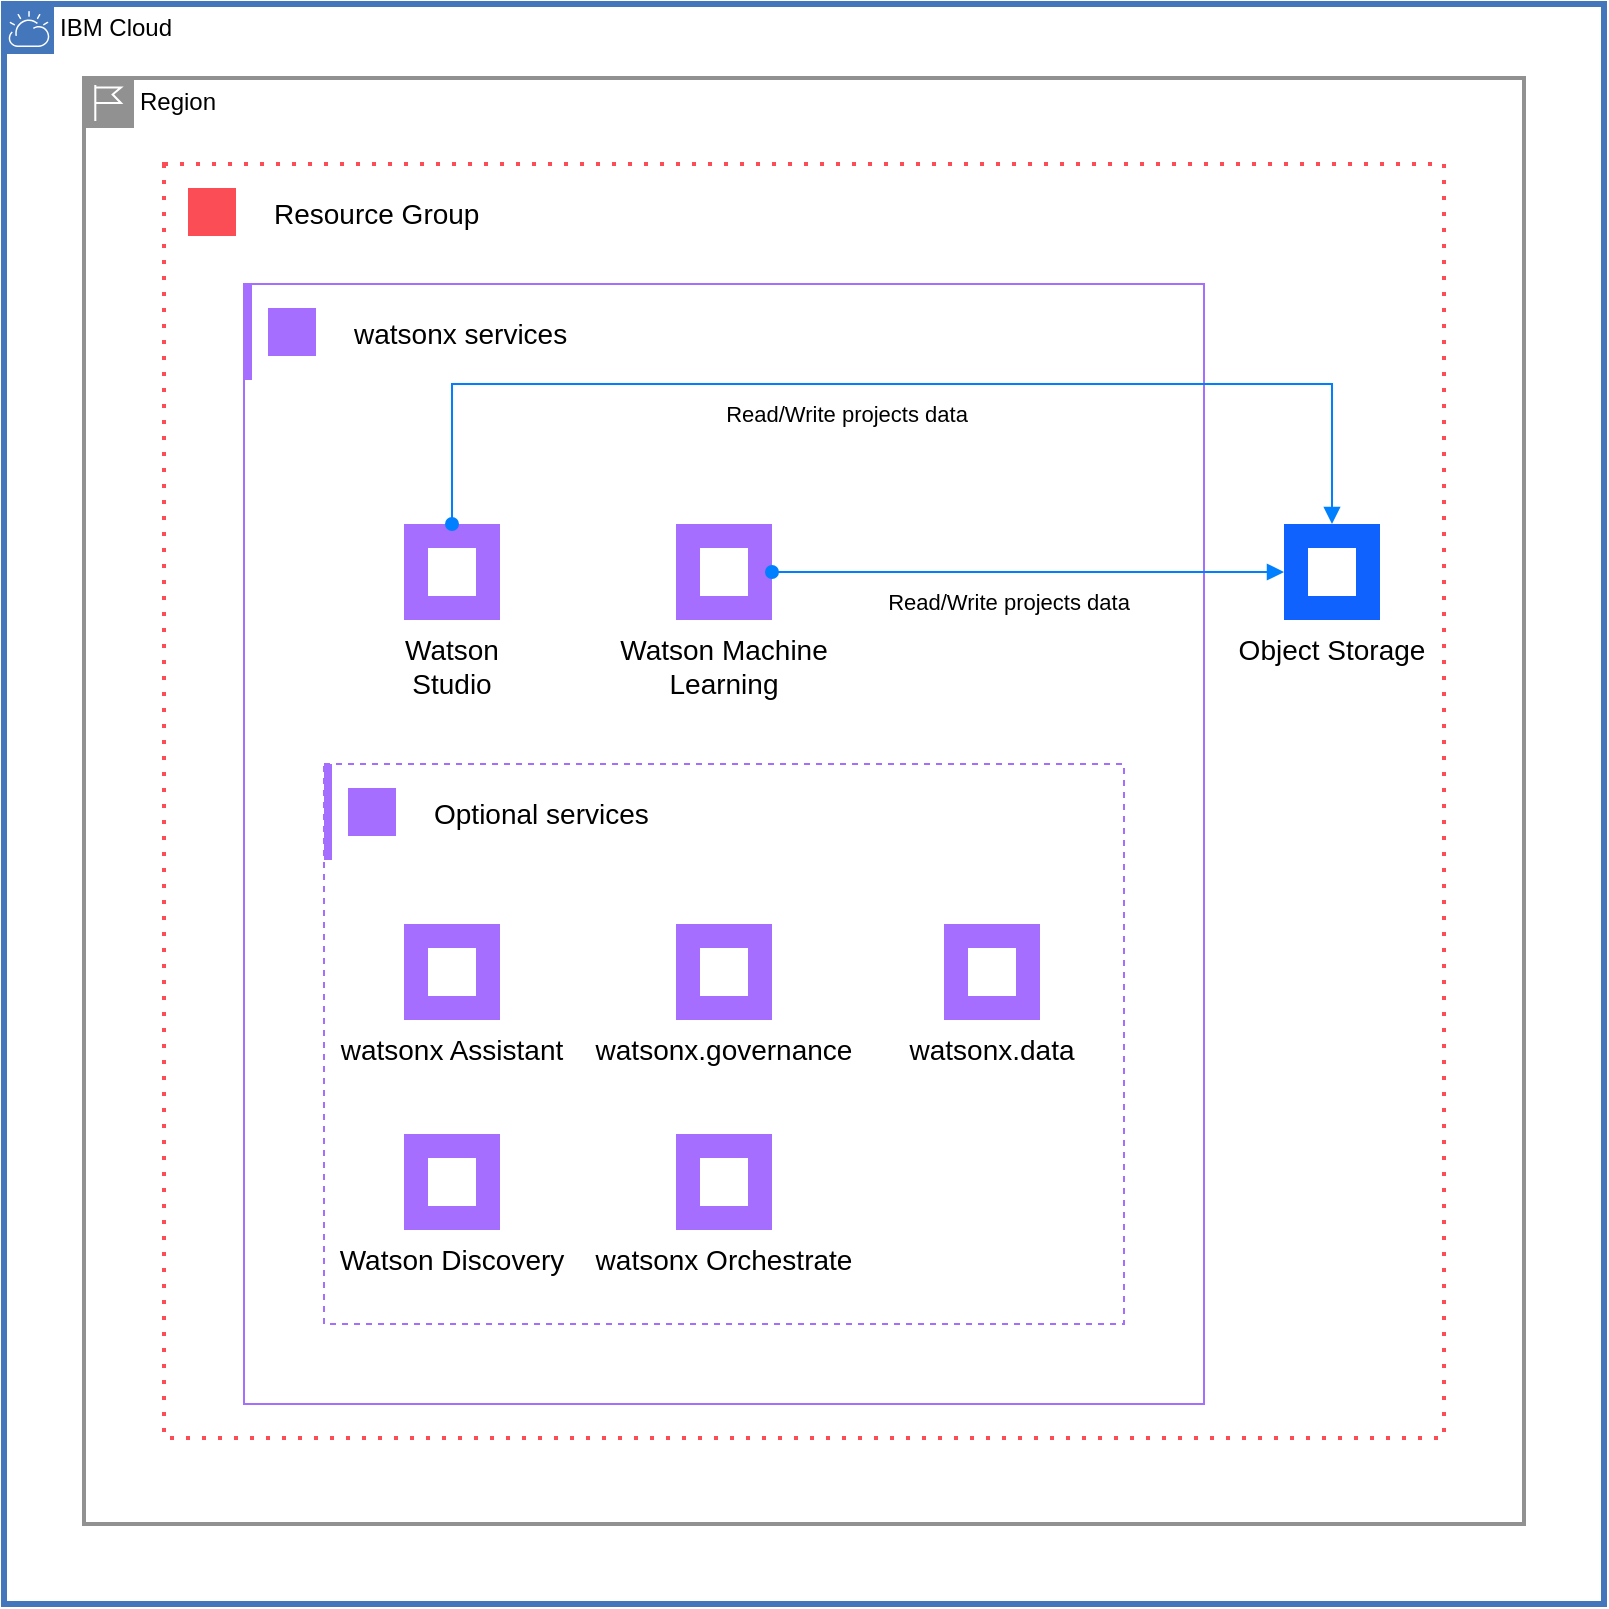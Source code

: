 <mxfile version="28.1.2">
  <diagram name="Customer layout" id="HMYrr_rlFQG3_fcR0Exl">
    <mxGraphModel dx="407" dy="916" grid="1" gridSize="10" guides="1" tooltips="1" connect="1" arrows="1" fold="1" page="1" pageScale="1" pageWidth="827" pageHeight="1169" math="0" shadow="0">
      <root>
        <mxCell id="0" />
        <mxCell id="1" parent="0" />
        <mxCell id="WSF7eNko4BLm7uIbhmQ6-30" value="IBM Cloud" style="shape=mxgraph.ibm.box;prType=cloud;fontStyle=0;verticalAlign=top;align=left;spacingLeft=32;spacingTop=4;fillColor=none;rounded=0;whiteSpace=wrap;html=1;strokeColor=#4376BB;strokeWidth=3;dashed=0;container=1;spacing=-4;collapsible=0;expand=0;recursiveResize=0;" parent="1" vertex="1">
          <mxGeometry x="840" y="40" width="800" height="800" as="geometry" />
        </mxCell>
        <mxCell id="WSF7eNko4BLm7uIbhmQ6-35" value="Region" style="shape=mxgraph.ibm.box;prType=region;fontStyle=0;verticalAlign=top;align=left;spacingLeft=32;spacingTop=4;fillColor=none;rounded=0;whiteSpace=wrap;html=1;strokeColor=#919191;strokeWidth=2;dashed=0;container=1;spacing=-4;collapsible=0;expand=0;recursiveResize=0;" parent="WSF7eNko4BLm7uIbhmQ6-30" vertex="1">
          <mxGeometry x="40" y="37" width="720" height="723" as="geometry" />
        </mxCell>
        <mxCell id="WSF7eNko4BLm7uIbhmQ6-36" value="" style="container=1;collapsible=0;expand=0;recursiveResize=0;html=1;whiteSpace=wrap;strokeColor=#FA4D56;fillColor=none;dashed=1;dashPattern=1 3;strokeWidth=2" parent="WSF7eNko4BLm7uIbhmQ6-35" vertex="1">
          <mxGeometry x="40" y="43" width="640" height="637" as="geometry" />
        </mxCell>
        <mxCell id="WSF7eNko4BLm7uIbhmQ6-37" value="Resource Group" style="shape=rect;fillColor=none;aspect=fixed;resizable=0;labelPosition=right;verticalLabelPosition=middle;align=left;verticalAlign=middle;strokeColor=none;part=1;spacingLeft=5;fontSize=14;" parent="WSF7eNko4BLm7uIbhmQ6-36" vertex="1">
          <mxGeometry width="48" height="48" relative="1" as="geometry" />
        </mxCell>
        <mxCell id="WSF7eNko4BLm7uIbhmQ6-38" value="" style="fillColor=#FA4D56;shape=mxgraph.ibm_cloud.group--resource;strokeColor=none;dashed=0;outlineConnect=0;html=1;labelPosition=center;verticalLabelPosition=bottom;verticalAlign=top;part=1;movable=0;resizable=0;rotatable=0;" parent="WSF7eNko4BLm7uIbhmQ6-37" vertex="1">
          <mxGeometry width="24" height="24" relative="1" as="geometry">
            <mxPoint x="12" y="12" as="offset" />
          </mxGeometry>
        </mxCell>
        <mxCell id="WSF7eNko4BLm7uIbhmQ6-39" value="" style="container=1;collapsible=0;expand=0;recursiveResize=0;html=1;whiteSpace=wrap;strokeColor=#A56EFF;fillColor=none;strokeWidth=1" parent="WSF7eNko4BLm7uIbhmQ6-36" vertex="1">
          <mxGeometry x="40" y="60" width="480" height="560" as="geometry" />
        </mxCell>
        <mxCell id="WSF7eNko4BLm7uIbhmQ6-40" value="watsonx services" style="shape=rect;fillColor=none;aspect=fixed;resizable=0;labelPosition=right;verticalLabelPosition=middle;align=left;verticalAlign=middle;strokeColor=none;part=1;spacingLeft=5;fontSize=14;" parent="WSF7eNko4BLm7uIbhmQ6-39" vertex="1">
          <mxGeometry width="48" height="48" relative="1" as="geometry" />
        </mxCell>
        <mxCell id="WSF7eNko4BLm7uIbhmQ6-41" value="" style="fillColor=#A56EFF;shape=mxgraph.ibm_cloud.watsonx;strokeColor=none;dashed=0;outlineConnect=0;html=1;labelPosition=center;verticalLabelPosition=bottom;verticalAlign=top;part=1;movable=0;resizable=0;rotatable=0;" parent="WSF7eNko4BLm7uIbhmQ6-40" vertex="1">
          <mxGeometry width="24" height="24" relative="1" as="geometry">
            <mxPoint x="12" y="12" as="offset" />
          </mxGeometry>
        </mxCell>
        <mxCell id="WSF7eNko4BLm7uIbhmQ6-42" value="" style="shape=rect;fillColor=#A56EFF;aspect=fixed;resizable=0;labelPosition=right;verticalLabelPosition=middle;align=left;verticalAlign=middle;strokeColor=none;part=1;spacingLeft=5;fontSize=14;" parent="WSF7eNko4BLm7uIbhmQ6-39" vertex="1">
          <mxGeometry width="4" height="48" relative="1" as="geometry" />
        </mxCell>
        <mxCell id="WSF7eNko4BLm7uIbhmQ6-4" value="Watson&#xa;Studio" style="shape=rect;fillColor=#A56EFF;aspect=fixed;resizable=0;labelPosition=center;verticalLabelPosition=bottom;align=center;verticalAlign=top;strokeColor=none;fontSize=14;" parent="WSF7eNko4BLm7uIbhmQ6-39" vertex="1">
          <mxGeometry x="80" y="120" width="48" height="48" as="geometry" />
        </mxCell>
        <mxCell id="WSF7eNko4BLm7uIbhmQ6-5" value="" style="fillColor=#ffffff;strokeColor=none;dashed=0;outlineConnect=0;html=1;labelPosition=center;verticalLabelPosition=bottom;verticalAlign=top;part=1;movable=0;resizable=0;rotatable=0;shape=mxgraph.ibm_cloud.ibm-watson--studio" parent="WSF7eNko4BLm7uIbhmQ6-4" vertex="1">
          <mxGeometry width="24" height="24" relative="1" as="geometry">
            <mxPoint x="12" y="12" as="offset" />
          </mxGeometry>
        </mxCell>
        <mxCell id="WSF7eNko4BLm7uIbhmQ6-1" value="Watson Machine&#xa;Learning" style="shape=rect;fillColor=#A56EFF;aspect=fixed;resizable=0;labelPosition=center;verticalLabelPosition=bottom;align=center;verticalAlign=top;strokeColor=none;fontSize=14;" parent="WSF7eNko4BLm7uIbhmQ6-39" vertex="1">
          <mxGeometry x="216" y="120" width="48" height="48" as="geometry" />
        </mxCell>
        <mxCell id="WSF7eNko4BLm7uIbhmQ6-2" value="" style="fillColor=#ffffff;strokeColor=none;dashed=0;outlineConnect=0;html=1;labelPosition=center;verticalLabelPosition=bottom;verticalAlign=top;part=1;movable=0;resizable=0;rotatable=0;shape=mxgraph.ibm_cloud.ibm-watson--machine-learning" parent="WSF7eNko4BLm7uIbhmQ6-1" vertex="1">
          <mxGeometry width="24" height="24" relative="1" as="geometry">
            <mxPoint x="12" y="12" as="offset" />
          </mxGeometry>
        </mxCell>
        <mxCell id="9sMYtWf_zIR4f792TVS6-2" value="" style="container=1;collapsible=0;expand=0;recursiveResize=0;html=1;whiteSpace=wrap;strokeColor=#A56EFF;fillColor=none;strokeWidth=1;dashed=1;" vertex="1" parent="WSF7eNko4BLm7uIbhmQ6-39">
          <mxGeometry x="40" y="240" width="400" height="280" as="geometry" />
        </mxCell>
        <mxCell id="9sMYtWf_zIR4f792TVS6-3" value="Optional services" style="shape=rect;fillColor=none;aspect=fixed;resizable=0;labelPosition=right;verticalLabelPosition=middle;align=left;verticalAlign=middle;strokeColor=none;part=1;spacingLeft=5;fontSize=14;" vertex="1" parent="9sMYtWf_zIR4f792TVS6-2">
          <mxGeometry width="48" height="48" relative="1" as="geometry" />
        </mxCell>
        <mxCell id="9sMYtWf_zIR4f792TVS6-4" value="" style="fillColor=#A56EFF;shape=mxgraph.ibm_cloud.watsonx;strokeColor=none;dashed=0;outlineConnect=0;html=1;labelPosition=center;verticalLabelPosition=bottom;verticalAlign=top;part=1;movable=0;resizable=0;rotatable=0;" vertex="1" parent="9sMYtWf_zIR4f792TVS6-3">
          <mxGeometry width="24" height="24" relative="1" as="geometry">
            <mxPoint x="12" y="12" as="offset" />
          </mxGeometry>
        </mxCell>
        <mxCell id="9sMYtWf_zIR4f792TVS6-5" value="" style="shape=rect;fillColor=#A56EFF;aspect=fixed;resizable=0;labelPosition=right;verticalLabelPosition=middle;align=left;verticalAlign=middle;strokeColor=none;part=1;spacingLeft=5;fontSize=14;" vertex="1" parent="9sMYtWf_zIR4f792TVS6-2">
          <mxGeometry width="4" height="48" relative="1" as="geometry" />
        </mxCell>
        <mxCell id="WSF7eNko4BLm7uIbhmQ6-10" value="watsonx Assistant" style="shape=rect;fillColor=#A56EFF;aspect=fixed;resizable=0;labelPosition=center;verticalLabelPosition=bottom;align=center;verticalAlign=top;strokeColor=none;fontSize=14;" parent="9sMYtWf_zIR4f792TVS6-2" vertex="1">
          <mxGeometry x="40" y="80" width="48" height="48" as="geometry" />
        </mxCell>
        <mxCell id="WSF7eNko4BLm7uIbhmQ6-11" value="" style="fillColor=#ffffff;strokeColor=none;dashed=0;outlineConnect=0;html=1;labelPosition=center;verticalLabelPosition=bottom;verticalAlign=top;part=1;movable=0;resizable=0;rotatable=0;shape=mxgraph.ibm_cloud.ibm-watsonx--assistant" parent="WSF7eNko4BLm7uIbhmQ6-10" vertex="1">
          <mxGeometry width="24" height="24" relative="1" as="geometry">
            <mxPoint x="12" y="12" as="offset" />
          </mxGeometry>
        </mxCell>
        <mxCell id="WSF7eNko4BLm7uIbhmQ6-20" value="watsonx.data" style="shape=rect;fillColor=#A56EFF;aspect=fixed;resizable=0;labelPosition=center;verticalLabelPosition=bottom;align=center;verticalAlign=top;strokeColor=none;fontSize=14;" parent="9sMYtWf_zIR4f792TVS6-2" vertex="1">
          <mxGeometry x="310" y="80" width="48" height="48" as="geometry" />
        </mxCell>
        <mxCell id="WSF7eNko4BLm7uIbhmQ6-21" value="" style="fillColor=#ffffff;strokeColor=none;dashed=0;outlineConnect=0;html=1;labelPosition=center;verticalLabelPosition=bottom;verticalAlign=top;part=1;movable=0;resizable=0;rotatable=0;shape=mxgraph.ibm_cloud.watsonx-data" parent="WSF7eNko4BLm7uIbhmQ6-20" vertex="1">
          <mxGeometry width="24" height="24" relative="1" as="geometry">
            <mxPoint x="12" y="12" as="offset" />
          </mxGeometry>
        </mxCell>
        <mxCell id="WSF7eNko4BLm7uIbhmQ6-6" value="Watson Discovery" style="shape=rect;fillColor=#A56EFF;aspect=fixed;resizable=0;labelPosition=center;verticalLabelPosition=bottom;align=center;verticalAlign=top;strokeColor=none;fontSize=14;" parent="9sMYtWf_zIR4f792TVS6-2" vertex="1">
          <mxGeometry x="40" y="185" width="48" height="48" as="geometry" />
        </mxCell>
        <mxCell id="WSF7eNko4BLm7uIbhmQ6-7" value="" style="fillColor=#ffffff;strokeColor=none;dashed=0;outlineConnect=0;html=1;labelPosition=center;verticalLabelPosition=bottom;verticalAlign=top;part=1;movable=0;resizable=0;rotatable=0;shape=mxgraph.ibm_cloud.ibm-watson--discovery" parent="WSF7eNko4BLm7uIbhmQ6-6" vertex="1">
          <mxGeometry width="24" height="24" relative="1" as="geometry">
            <mxPoint x="12" y="12" as="offset" />
          </mxGeometry>
        </mxCell>
        <mxCell id="WSF7eNko4BLm7uIbhmQ6-22" value="watsonx Orchestrate" style="shape=rect;fillColor=#A56EFF;aspect=fixed;resizable=0;labelPosition=center;verticalLabelPosition=bottom;align=center;verticalAlign=top;strokeColor=none;fontSize=14;" parent="9sMYtWf_zIR4f792TVS6-2" vertex="1">
          <mxGeometry x="176" y="185" width="48" height="48" as="geometry" />
        </mxCell>
        <mxCell id="WSF7eNko4BLm7uIbhmQ6-23" value="" style="fillColor=#ffffff;strokeColor=none;dashed=0;outlineConnect=0;html=1;labelPosition=center;verticalLabelPosition=bottom;verticalAlign=top;part=1;movable=0;resizable=0;rotatable=0;shape=mxgraph.ibm_cloud.ibm-watsonx--orchestrate" parent="WSF7eNko4BLm7uIbhmQ6-22" vertex="1">
          <mxGeometry width="24" height="24" relative="1" as="geometry">
            <mxPoint x="12" y="12" as="offset" />
          </mxGeometry>
        </mxCell>
        <mxCell id="WSF7eNko4BLm7uIbhmQ6-18" value="watsonx.governance" style="shape=rect;fillColor=#A56EFF;aspect=fixed;resizable=0;labelPosition=center;verticalLabelPosition=bottom;align=center;verticalAlign=top;strokeColor=none;fontSize=14;" parent="9sMYtWf_zIR4f792TVS6-2" vertex="1">
          <mxGeometry x="176" y="80" width="48" height="48" as="geometry" />
        </mxCell>
        <mxCell id="WSF7eNko4BLm7uIbhmQ6-19" value="" style="fillColor=#ffffff;strokeColor=none;dashed=0;outlineConnect=0;html=1;labelPosition=center;verticalLabelPosition=bottom;verticalAlign=top;part=1;movable=0;resizable=0;rotatable=0;shape=mxgraph.ibm_cloud.watsonx-governance" parent="WSF7eNko4BLm7uIbhmQ6-18" vertex="1">
          <mxGeometry width="24" height="24" relative="1" as="geometry">
            <mxPoint x="12" y="12" as="offset" />
          </mxGeometry>
        </mxCell>
        <mxCell id="WSF7eNko4BLm7uIbhmQ6-26" value="Object Storage" style="shape=rect;fillColor=#0F62FE;aspect=fixed;resizable=0;labelPosition=center;verticalLabelPosition=bottom;align=center;verticalAlign=top;strokeColor=none;fontSize=14;" parent="WSF7eNko4BLm7uIbhmQ6-36" vertex="1">
          <mxGeometry x="560" y="180" width="48" height="48" as="geometry" />
        </mxCell>
        <mxCell id="WSF7eNko4BLm7uIbhmQ6-27" value="" style="fillColor=#ffffff;strokeColor=none;dashed=0;outlineConnect=0;html=1;labelPosition=center;verticalLabelPosition=bottom;verticalAlign=top;part=1;movable=0;resizable=0;rotatable=0;shape=mxgraph.ibm_cloud.object-storage" parent="WSF7eNko4BLm7uIbhmQ6-26" vertex="1">
          <mxGeometry width="24" height="24" relative="1" as="geometry">
            <mxPoint x="12" y="12" as="offset" />
          </mxGeometry>
        </mxCell>
        <mxCell id="aVLIMS0oxsntcNIxgH0R-1" value="" style="endArrow=block;html=1;fontSize=16;fontColor=#4376BB;strokeWidth=1;endFill=1;strokeColor=#007FFF;startArrow=oval;startFill=1;rounded=0;entryX=0.5;entryY=0;entryDx=0;entryDy=0;exitX=0.5;exitY=0;exitDx=0;exitDy=0;edgeStyle=orthogonalEdgeStyle;" parent="WSF7eNko4BLm7uIbhmQ6-36" target="WSF7eNko4BLm7uIbhmQ6-26" edge="1" source="WSF7eNko4BLm7uIbhmQ6-4">
          <mxGeometry width="50" height="50" relative="1" as="geometry">
            <mxPoint x="-736" y="210" as="sourcePoint" />
            <mxPoint x="-276" y="211" as="targetPoint" />
            <Array as="points">
              <mxPoint x="144" y="110" />
              <mxPoint x="584" y="110" />
            </Array>
          </mxGeometry>
        </mxCell>
        <mxCell id="aVLIMS0oxsntcNIxgH0R-2" value="Read/Write projects data" style="edgeLabel;html=1;align=center;verticalAlign=middle;resizable=0;points=[];" parent="aVLIMS0oxsntcNIxgH0R-1" vertex="1" connectable="0">
          <mxGeometry x="-0.08" y="1" relative="1" as="geometry">
            <mxPoint y="16" as="offset" />
          </mxGeometry>
        </mxCell>
        <mxCell id="WSF7eNko4BLm7uIbhmQ6-16" value="" style="endArrow=block;html=1;fontSize=16;fontColor=#4376BB;strokeWidth=1;endFill=1;strokeColor=#007FFF;startArrow=oval;startFill=1;rounded=0;entryX=0;entryY=0.5;entryDx=0;entryDy=0;exitX=1;exitY=0.5;exitDx=0;exitDy=0;" parent="WSF7eNko4BLm7uIbhmQ6-36" source="WSF7eNko4BLm7uIbhmQ6-1" target="WSF7eNko4BLm7uIbhmQ6-26" edge="1">
          <mxGeometry width="50" height="50" relative="1" as="geometry">
            <mxPoint x="-510" y="240" as="sourcePoint" />
            <mxPoint x="-300" y="235" as="targetPoint" />
          </mxGeometry>
        </mxCell>
        <mxCell id="WSF7eNko4BLm7uIbhmQ6-17" value="Read/Write projects data" style="edgeLabel;html=1;align=center;verticalAlign=middle;resizable=0;points=[];" parent="WSF7eNko4BLm7uIbhmQ6-16" vertex="1" connectable="0">
          <mxGeometry x="-0.08" y="1" relative="1" as="geometry">
            <mxPoint y="16" as="offset" />
          </mxGeometry>
        </mxCell>
      </root>
    </mxGraphModel>
  </diagram>
</mxfile>
